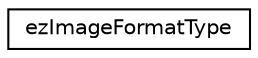 digraph "Graphical Class Hierarchy"
{
 // LATEX_PDF_SIZE
  edge [fontname="Helvetica",fontsize="10",labelfontname="Helvetica",labelfontsize="10"];
  node [fontname="Helvetica",fontsize="10",shape=record];
  rankdir="LR";
  Node0 [label="ezImageFormatType",height=0.2,width=0.4,color="black", fillcolor="white", style="filled",URL="$d9/d98/structez_image_format_type.htm",tooltip="Enum describing the type of an image format."];
}
